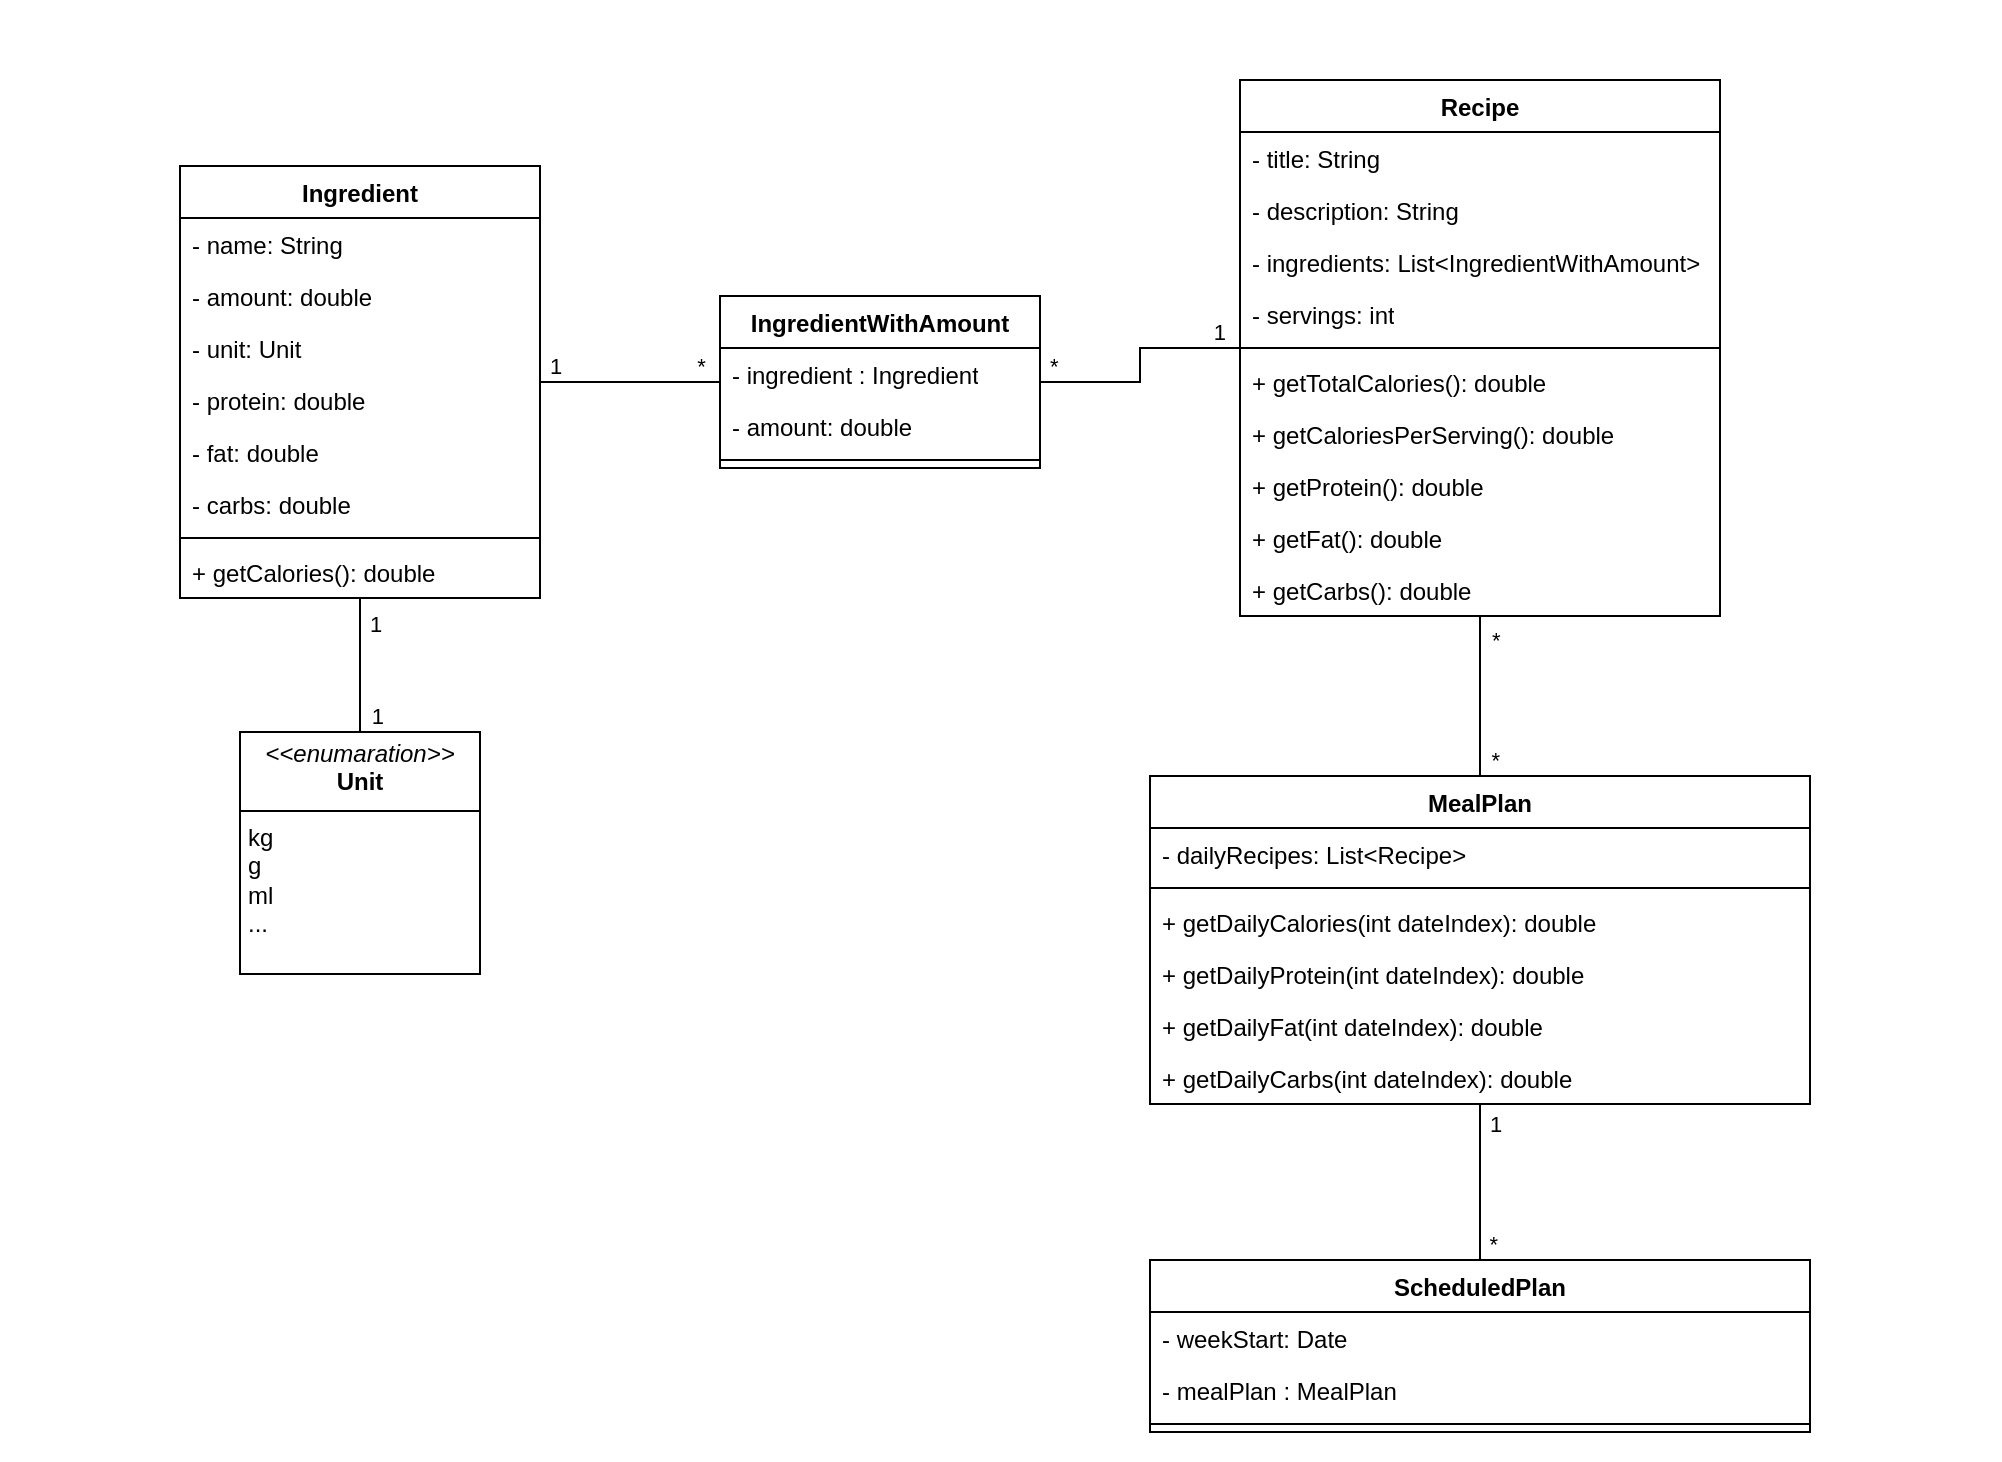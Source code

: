 <mxfile version="28.1.1">
  <diagram id="kmw0vmoJjKeNoh1Rl_1u" name="Strona-2">
    <mxGraphModel dx="2128" dy="771" grid="1" gridSize="10" guides="1" tooltips="1" connect="1" arrows="1" fold="1" page="1" pageScale="1" pageWidth="827" pageHeight="1169" math="0" shadow="0">
      <root>
        <mxCell id="0" />
        <mxCell id="1" parent="0" />
        <mxCell id="Ju2u4vSDoSm9SqkSdvkh-88" value="" style="rounded=0;whiteSpace=wrap;html=1;strokeColor=none;" vertex="1" parent="1">
          <mxGeometry x="-220" y="40" width="1000" height="730" as="geometry" />
        </mxCell>
        <mxCell id="iOSBc8FR9pX-Tii-rnxg-1" value="IngredientWithAmount" style="swimlane;fontStyle=1;align=center;verticalAlign=top;childLayout=stackLayout;horizontal=1;startSize=26;horizontalStack=0;resizeParent=1;resizeParentMax=0;resizeLast=0;collapsible=1;marginBottom=0;whiteSpace=wrap;html=1;" parent="1" vertex="1">
          <mxGeometry x="140" y="188" width="160" height="86" as="geometry" />
        </mxCell>
        <mxCell id="iOSBc8FR9pX-Tii-rnxg-2" value="&lt;div&gt;- ingredient : Ingredient&lt;/div&gt;" style="text;strokeColor=none;fillColor=none;align=left;verticalAlign=top;spacingLeft=4;spacingRight=4;overflow=hidden;rotatable=0;points=[[0,0.5],[1,0.5]];portConstraint=eastwest;whiteSpace=wrap;html=1;" parent="iOSBc8FR9pX-Tii-rnxg-1" vertex="1">
          <mxGeometry y="26" width="160" height="26" as="geometry" />
        </mxCell>
        <mxCell id="iOSBc8FR9pX-Tii-rnxg-9" value="- amount: double" style="text;strokeColor=none;fillColor=none;align=left;verticalAlign=top;spacingLeft=4;spacingRight=4;overflow=hidden;rotatable=0;points=[[0,0.5],[1,0.5]];portConstraint=eastwest;whiteSpace=wrap;html=1;" parent="iOSBc8FR9pX-Tii-rnxg-1" vertex="1">
          <mxGeometry y="52" width="160" height="26" as="geometry" />
        </mxCell>
        <mxCell id="iOSBc8FR9pX-Tii-rnxg-3" value="" style="line;strokeWidth=1;fillColor=none;align=left;verticalAlign=middle;spacingTop=-1;spacingLeft=3;spacingRight=3;rotatable=0;labelPosition=right;points=[];portConstraint=eastwest;strokeColor=inherit;" parent="iOSBc8FR9pX-Tii-rnxg-1" vertex="1">
          <mxGeometry y="78" width="160" height="8" as="geometry" />
        </mxCell>
        <mxCell id="iOSBc8FR9pX-Tii-rnxg-15" value="Recipe" style="swimlane;fontStyle=1;align=center;verticalAlign=top;childLayout=stackLayout;horizontal=1;startSize=26;horizontalStack=0;resizeParent=1;resizeParentMax=0;resizeLast=0;collapsible=1;marginBottom=0;whiteSpace=wrap;html=1;" parent="1" vertex="1">
          <mxGeometry x="400" y="80" width="240" height="268" as="geometry" />
        </mxCell>
        <mxCell id="iOSBc8FR9pX-Tii-rnxg-16" value="- title: String" style="text;strokeColor=none;fillColor=none;align=left;verticalAlign=top;spacingLeft=4;spacingRight=4;overflow=hidden;rotatable=0;points=[[0,0.5],[1,0.5]];portConstraint=eastwest;whiteSpace=wrap;html=1;" parent="iOSBc8FR9pX-Tii-rnxg-15" vertex="1">
          <mxGeometry y="26" width="240" height="26" as="geometry" />
        </mxCell>
        <mxCell id="iOSBc8FR9pX-Tii-rnxg-19" value="- description: String" style="text;strokeColor=none;fillColor=none;align=left;verticalAlign=top;spacingLeft=4;spacingRight=4;overflow=hidden;rotatable=0;points=[[0,0.5],[1,0.5]];portConstraint=eastwest;whiteSpace=wrap;html=1;" parent="iOSBc8FR9pX-Tii-rnxg-15" vertex="1">
          <mxGeometry y="52" width="240" height="26" as="geometry" />
        </mxCell>
        <mxCell id="iOSBc8FR9pX-Tii-rnxg-20" value="- ingredients: List&amp;lt;IngredientWithAmount&amp;gt;" style="text;strokeColor=none;fillColor=none;align=left;verticalAlign=top;spacingLeft=4;spacingRight=4;overflow=hidden;rotatable=0;points=[[0,0.5],[1,0.5]];portConstraint=eastwest;whiteSpace=wrap;html=1;" parent="iOSBc8FR9pX-Tii-rnxg-15" vertex="1">
          <mxGeometry y="78" width="240" height="26" as="geometry" />
        </mxCell>
        <mxCell id="iOSBc8FR9pX-Tii-rnxg-21" value="- servings: int" style="text;strokeColor=none;fillColor=none;align=left;verticalAlign=top;spacingLeft=4;spacingRight=4;overflow=hidden;rotatable=0;points=[[0,0.5],[1,0.5]];portConstraint=eastwest;whiteSpace=wrap;html=1;" parent="iOSBc8FR9pX-Tii-rnxg-15" vertex="1">
          <mxGeometry y="104" width="240" height="26" as="geometry" />
        </mxCell>
        <mxCell id="iOSBc8FR9pX-Tii-rnxg-17" value="" style="line;strokeWidth=1;fillColor=none;align=left;verticalAlign=middle;spacingTop=-1;spacingLeft=3;spacingRight=3;rotatable=0;labelPosition=right;points=[];portConstraint=eastwest;strokeColor=inherit;" parent="iOSBc8FR9pX-Tii-rnxg-15" vertex="1">
          <mxGeometry y="130" width="240" height="8" as="geometry" />
        </mxCell>
        <mxCell id="iOSBc8FR9pX-Tii-rnxg-18" value="+ getTotalCalories(): double" style="text;strokeColor=none;fillColor=none;align=left;verticalAlign=top;spacingLeft=4;spacingRight=4;overflow=hidden;rotatable=0;points=[[0,0.5],[1,0.5]];portConstraint=eastwest;whiteSpace=wrap;html=1;" parent="iOSBc8FR9pX-Tii-rnxg-15" vertex="1">
          <mxGeometry y="138" width="240" height="26" as="geometry" />
        </mxCell>
        <mxCell id="Ju2u4vSDoSm9SqkSdvkh-35" value="+ getCaloriesPerServing(): double" style="text;strokeColor=none;fillColor=none;align=left;verticalAlign=top;spacingLeft=4;spacingRight=4;overflow=hidden;rotatable=0;points=[[0,0.5],[1,0.5]];portConstraint=eastwest;whiteSpace=wrap;html=1;" vertex="1" parent="iOSBc8FR9pX-Tii-rnxg-15">
          <mxGeometry y="164" width="240" height="26" as="geometry" />
        </mxCell>
        <mxCell id="iOSBc8FR9pX-Tii-rnxg-23" value="+ getProtein(): double" style="text;strokeColor=none;fillColor=none;align=left;verticalAlign=top;spacingLeft=4;spacingRight=4;overflow=hidden;rotatable=0;points=[[0,0.5],[1,0.5]];portConstraint=eastwest;whiteSpace=wrap;html=1;" parent="iOSBc8FR9pX-Tii-rnxg-15" vertex="1">
          <mxGeometry y="190" width="240" height="26" as="geometry" />
        </mxCell>
        <mxCell id="Ju2u4vSDoSm9SqkSdvkh-37" value="+ getFat(): double" style="text;strokeColor=none;fillColor=none;align=left;verticalAlign=top;spacingLeft=4;spacingRight=4;overflow=hidden;rotatable=0;points=[[0,0.5],[1,0.5]];portConstraint=eastwest;whiteSpace=wrap;html=1;" vertex="1" parent="iOSBc8FR9pX-Tii-rnxg-15">
          <mxGeometry y="216" width="240" height="26" as="geometry" />
        </mxCell>
        <mxCell id="Ju2u4vSDoSm9SqkSdvkh-38" value="+ getCarbs(): double" style="text;strokeColor=none;fillColor=none;align=left;verticalAlign=top;spacingLeft=4;spacingRight=4;overflow=hidden;rotatable=0;points=[[0,0.5],[1,0.5]];portConstraint=eastwest;whiteSpace=wrap;html=1;" vertex="1" parent="iOSBc8FR9pX-Tii-rnxg-15">
          <mxGeometry y="242" width="240" height="26" as="geometry" />
        </mxCell>
        <mxCell id="iOSBc8FR9pX-Tii-rnxg-24" value="MealPlan" style="swimlane;fontStyle=1;align=center;verticalAlign=top;childLayout=stackLayout;horizontal=1;startSize=26;horizontalStack=0;resizeParent=1;resizeParentMax=0;resizeLast=0;collapsible=1;marginBottom=0;whiteSpace=wrap;html=1;" parent="1" vertex="1">
          <mxGeometry x="355" y="428" width="330" height="164" as="geometry" />
        </mxCell>
        <mxCell id="iOSBc8FR9pX-Tii-rnxg-26" value="- dailyRecipes: List&amp;lt;Recipe&amp;gt;&amp;nbsp;" style="text;strokeColor=none;fillColor=none;align=left;verticalAlign=top;spacingLeft=4;spacingRight=4;overflow=hidden;rotatable=0;points=[[0,0.5],[1,0.5]];portConstraint=eastwest;whiteSpace=wrap;html=1;" parent="iOSBc8FR9pX-Tii-rnxg-24" vertex="1">
          <mxGeometry y="26" width="330" height="26" as="geometry" />
        </mxCell>
        <mxCell id="iOSBc8FR9pX-Tii-rnxg-29" value="" style="line;strokeWidth=1;fillColor=none;align=left;verticalAlign=middle;spacingTop=-1;spacingLeft=3;spacingRight=3;rotatable=0;labelPosition=right;points=[];portConstraint=eastwest;strokeColor=inherit;" parent="iOSBc8FR9pX-Tii-rnxg-24" vertex="1">
          <mxGeometry y="52" width="330" height="8" as="geometry" />
        </mxCell>
        <mxCell id="iOSBc8FR9pX-Tii-rnxg-30" value="+ getDailyCalories(int dateIndex): double" style="text;strokeColor=none;fillColor=none;align=left;verticalAlign=top;spacingLeft=4;spacingRight=4;overflow=hidden;rotatable=0;points=[[0,0.5],[1,0.5]];portConstraint=eastwest;whiteSpace=wrap;html=1;" parent="iOSBc8FR9pX-Tii-rnxg-24" vertex="1">
          <mxGeometry y="60" width="330" height="26" as="geometry" />
        </mxCell>
        <mxCell id="Ju2u4vSDoSm9SqkSdvkh-50" value="+ getDailyProtein(int dateIndex): double" style="text;strokeColor=none;fillColor=none;align=left;verticalAlign=top;spacingLeft=4;spacingRight=4;overflow=hidden;rotatable=0;points=[[0,0.5],[1,0.5]];portConstraint=eastwest;whiteSpace=wrap;html=1;" vertex="1" parent="iOSBc8FR9pX-Tii-rnxg-24">
          <mxGeometry y="86" width="330" height="26" as="geometry" />
        </mxCell>
        <mxCell id="Ju2u4vSDoSm9SqkSdvkh-51" value="+ getDailyFat(int dateIndex): double" style="text;strokeColor=none;fillColor=none;align=left;verticalAlign=top;spacingLeft=4;spacingRight=4;overflow=hidden;rotatable=0;points=[[0,0.5],[1,0.5]];portConstraint=eastwest;whiteSpace=wrap;html=1;" vertex="1" parent="iOSBc8FR9pX-Tii-rnxg-24">
          <mxGeometry y="112" width="330" height="26" as="geometry" />
        </mxCell>
        <mxCell id="iOSBc8FR9pX-Tii-rnxg-31" value="+ getDailyCarbs(int dateIndex): double" style="text;strokeColor=none;fillColor=none;align=left;verticalAlign=top;spacingLeft=4;spacingRight=4;overflow=hidden;rotatable=0;points=[[0,0.5],[1,0.5]];portConstraint=eastwest;whiteSpace=wrap;html=1;" parent="iOSBc8FR9pX-Tii-rnxg-24" vertex="1">
          <mxGeometry y="138" width="330" height="26" as="geometry" />
        </mxCell>
        <mxCell id="Ju2u4vSDoSm9SqkSdvkh-24" value="&lt;p style=&quot;margin:0px;margin-top:4px;text-align:center;&quot;&gt;&lt;i&gt;&amp;lt;&amp;lt;enumaration&amp;gt;&amp;gt;&lt;/i&gt;&lt;br&gt;&lt;b&gt;Unit&lt;/b&gt;&lt;/p&gt;&lt;hr size=&quot;1&quot; style=&quot;border-style:solid;&quot;&gt;&lt;p style=&quot;margin:0px;margin-left:4px;&quot;&gt;kg&lt;/p&gt;&lt;p style=&quot;margin:0px;margin-left:4px;&quot;&gt;g&lt;/p&gt;&lt;p style=&quot;margin:0px;margin-left:4px;&quot;&gt;ml&lt;/p&gt;&lt;p style=&quot;margin:0px;margin-left:4px;&quot;&gt;...&lt;/p&gt;" style="verticalAlign=top;align=left;overflow=fill;html=1;whiteSpace=wrap;" vertex="1" parent="1">
          <mxGeometry x="-100" y="406" width="120" height="121" as="geometry" />
        </mxCell>
        <mxCell id="Ju2u4vSDoSm9SqkSdvkh-39" value="ScheduledPlan" style="swimlane;fontStyle=1;align=center;verticalAlign=top;childLayout=stackLayout;horizontal=1;startSize=26;horizontalStack=0;resizeParent=1;resizeParentMax=0;resizeLast=0;collapsible=1;marginBottom=0;whiteSpace=wrap;html=1;" vertex="1" parent="1">
          <mxGeometry x="355" y="670" width="330" height="86" as="geometry" />
        </mxCell>
        <mxCell id="Ju2u4vSDoSm9SqkSdvkh-40" value="- weekStart: Date" style="text;strokeColor=none;fillColor=none;align=left;verticalAlign=top;spacingLeft=4;spacingRight=4;overflow=hidden;rotatable=0;points=[[0,0.5],[1,0.5]];portConstraint=eastwest;whiteSpace=wrap;html=1;" vertex="1" parent="Ju2u4vSDoSm9SqkSdvkh-39">
          <mxGeometry y="26" width="330" height="26" as="geometry" />
        </mxCell>
        <mxCell id="Ju2u4vSDoSm9SqkSdvkh-41" value="- mealPlan : MealPlan" style="text;strokeColor=none;fillColor=none;align=left;verticalAlign=top;spacingLeft=4;spacingRight=4;overflow=hidden;rotatable=0;points=[[0,0.5],[1,0.5]];portConstraint=eastwest;whiteSpace=wrap;html=1;" vertex="1" parent="Ju2u4vSDoSm9SqkSdvkh-39">
          <mxGeometry y="52" width="330" height="26" as="geometry" />
        </mxCell>
        <mxCell id="Ju2u4vSDoSm9SqkSdvkh-42" value="" style="line;strokeWidth=1;fillColor=none;align=left;verticalAlign=middle;spacingTop=-1;spacingLeft=3;spacingRight=3;rotatable=0;labelPosition=right;points=[];portConstraint=eastwest;strokeColor=inherit;" vertex="1" parent="Ju2u4vSDoSm9SqkSdvkh-39">
          <mxGeometry y="78" width="330" height="8" as="geometry" />
        </mxCell>
        <mxCell id="Ju2u4vSDoSm9SqkSdvkh-54" value="Ingredient" style="swimlane;fontStyle=1;align=center;verticalAlign=top;childLayout=stackLayout;horizontal=1;startSize=26;horizontalStack=0;resizeParent=1;resizeParentMax=0;resizeLast=0;collapsible=1;marginBottom=0;whiteSpace=wrap;html=1;" vertex="1" parent="1">
          <mxGeometry x="-130" y="123" width="180" height="216" as="geometry" />
        </mxCell>
        <mxCell id="Ju2u4vSDoSm9SqkSdvkh-6" value="- name: String" style="text;strokeColor=none;fillColor=none;align=left;verticalAlign=top;spacingLeft=4;spacingRight=4;overflow=hidden;rotatable=0;points=[[0,0.5],[1,0.5]];portConstraint=eastwest;whiteSpace=wrap;html=1;" vertex="1" parent="Ju2u4vSDoSm9SqkSdvkh-54">
          <mxGeometry y="26" width="180" height="26" as="geometry" />
        </mxCell>
        <mxCell id="Ju2u4vSDoSm9SqkSdvkh-7" value="- amount: double" style="text;strokeColor=none;fillColor=none;align=left;verticalAlign=top;spacingLeft=4;spacingRight=4;overflow=hidden;rotatable=0;points=[[0,0.5],[1,0.5]];portConstraint=eastwest;whiteSpace=wrap;html=1;" vertex="1" parent="Ju2u4vSDoSm9SqkSdvkh-54">
          <mxGeometry y="52" width="180" height="26" as="geometry" />
        </mxCell>
        <mxCell id="Ju2u4vSDoSm9SqkSdvkh-8" value="- unit: Unit" style="text;strokeColor=none;fillColor=none;align=left;verticalAlign=top;spacingLeft=4;spacingRight=4;overflow=hidden;rotatable=0;points=[[0,0.5],[1,0.5]];portConstraint=eastwest;whiteSpace=wrap;html=1;" vertex="1" parent="Ju2u4vSDoSm9SqkSdvkh-54">
          <mxGeometry y="78" width="180" height="26" as="geometry" />
        </mxCell>
        <mxCell id="Ju2u4vSDoSm9SqkSdvkh-10" value="- protein: double" style="text;strokeColor=none;fillColor=none;align=left;verticalAlign=top;spacingLeft=4;spacingRight=4;overflow=hidden;rotatable=0;points=[[0,0.5],[1,0.5]];portConstraint=eastwest;whiteSpace=wrap;html=1;" vertex="1" parent="Ju2u4vSDoSm9SqkSdvkh-54">
          <mxGeometry y="104" width="180" height="26" as="geometry" />
        </mxCell>
        <mxCell id="Ju2u4vSDoSm9SqkSdvkh-11" value="- fat: double" style="text;strokeColor=none;fillColor=none;align=left;verticalAlign=top;spacingLeft=4;spacingRight=4;overflow=hidden;rotatable=0;points=[[0,0.5],[1,0.5]];portConstraint=eastwest;whiteSpace=wrap;html=1;" vertex="1" parent="Ju2u4vSDoSm9SqkSdvkh-54">
          <mxGeometry y="130" width="180" height="26" as="geometry" />
        </mxCell>
        <mxCell id="Ju2u4vSDoSm9SqkSdvkh-12" value="- carbs: double" style="text;strokeColor=none;fillColor=none;align=left;verticalAlign=top;spacingLeft=4;spacingRight=4;overflow=hidden;rotatable=0;points=[[0,0.5],[1,0.5]];portConstraint=eastwest;whiteSpace=wrap;html=1;" vertex="1" parent="Ju2u4vSDoSm9SqkSdvkh-54">
          <mxGeometry y="156" width="180" height="26" as="geometry" />
        </mxCell>
        <mxCell id="Ju2u4vSDoSm9SqkSdvkh-59" value="" style="line;strokeWidth=1;fillColor=none;align=left;verticalAlign=middle;spacingTop=-1;spacingLeft=3;spacingRight=3;rotatable=0;labelPosition=right;points=[];portConstraint=eastwest;strokeColor=inherit;" vertex="1" parent="Ju2u4vSDoSm9SqkSdvkh-54">
          <mxGeometry y="182" width="180" height="8" as="geometry" />
        </mxCell>
        <mxCell id="Ju2u4vSDoSm9SqkSdvkh-60" value="+ getCalories(): double" style="text;strokeColor=none;fillColor=none;align=left;verticalAlign=top;spacingLeft=4;spacingRight=4;overflow=hidden;rotatable=0;points=[[0,0.5],[1,0.5]];portConstraint=eastwest;whiteSpace=wrap;html=1;" vertex="1" parent="Ju2u4vSDoSm9SqkSdvkh-54">
          <mxGeometry y="190" width="180" height="26" as="geometry" />
        </mxCell>
        <mxCell id="Ju2u4vSDoSm9SqkSdvkh-72" value="" style="endArrow=none;html=1;edgeStyle=orthogonalEdgeStyle;rounded=0;" edge="1" parent="1" source="Ju2u4vSDoSm9SqkSdvkh-54" target="iOSBc8FR9pX-Tii-rnxg-1">
          <mxGeometry relative="1" as="geometry">
            <mxPoint x="50" y="230" as="sourcePoint" />
            <mxPoint x="180" y="120" as="targetPoint" />
          </mxGeometry>
        </mxCell>
        <mxCell id="Ju2u4vSDoSm9SqkSdvkh-73" value="&amp;nbsp;1&amp;nbsp;" style="edgeLabel;resizable=0;html=1;align=left;verticalAlign=bottom;" connectable="0" vertex="1" parent="Ju2u4vSDoSm9SqkSdvkh-72">
          <mxGeometry x="-1" relative="1" as="geometry" />
        </mxCell>
        <mxCell id="Ju2u4vSDoSm9SqkSdvkh-74" value="*&amp;nbsp;" style="edgeLabel;resizable=0;html=1;align=right;verticalAlign=bottom;" connectable="0" vertex="1" parent="Ju2u4vSDoSm9SqkSdvkh-72">
          <mxGeometry x="1" relative="1" as="geometry">
            <mxPoint x="-4" as="offset" />
          </mxGeometry>
        </mxCell>
        <mxCell id="Ju2u4vSDoSm9SqkSdvkh-76" value="" style="endArrow=none;html=1;edgeStyle=orthogonalEdgeStyle;rounded=0;" edge="1" parent="1" source="Ju2u4vSDoSm9SqkSdvkh-54" target="Ju2u4vSDoSm9SqkSdvkh-24">
          <mxGeometry relative="1" as="geometry">
            <mxPoint x="80" y="392.5" as="sourcePoint" />
            <mxPoint x="240" y="392.5" as="targetPoint" />
          </mxGeometry>
        </mxCell>
        <mxCell id="Ju2u4vSDoSm9SqkSdvkh-77" value="&amp;nbsp;1" style="edgeLabel;resizable=0;html=1;align=left;verticalAlign=bottom;" connectable="0" vertex="1" parent="Ju2u4vSDoSm9SqkSdvkh-76">
          <mxGeometry x="-1" relative="1" as="geometry">
            <mxPoint y="21" as="offset" />
          </mxGeometry>
        </mxCell>
        <mxCell id="Ju2u4vSDoSm9SqkSdvkh-78" value="1" style="edgeLabel;resizable=0;html=1;align=right;verticalAlign=bottom;" connectable="0" vertex="1" parent="Ju2u4vSDoSm9SqkSdvkh-76">
          <mxGeometry x="1" relative="1" as="geometry">
            <mxPoint x="12" as="offset" />
          </mxGeometry>
        </mxCell>
        <mxCell id="Ju2u4vSDoSm9SqkSdvkh-79" value="" style="endArrow=none;html=1;edgeStyle=orthogonalEdgeStyle;rounded=0;" edge="1" parent="1" source="iOSBc8FR9pX-Tii-rnxg-1" target="iOSBc8FR9pX-Tii-rnxg-15">
          <mxGeometry relative="1" as="geometry">
            <mxPoint x="320" y="430" as="sourcePoint" />
            <mxPoint x="480" y="430" as="targetPoint" />
          </mxGeometry>
        </mxCell>
        <mxCell id="Ju2u4vSDoSm9SqkSdvkh-80" value="&amp;nbsp;*" style="edgeLabel;resizable=0;html=1;align=left;verticalAlign=bottom;" connectable="0" vertex="1" parent="Ju2u4vSDoSm9SqkSdvkh-79">
          <mxGeometry x="-1" relative="1" as="geometry" />
        </mxCell>
        <mxCell id="Ju2u4vSDoSm9SqkSdvkh-81" value="1&amp;nbsp;" style="edgeLabel;resizable=0;html=1;align=right;verticalAlign=bottom;" connectable="0" vertex="1" parent="Ju2u4vSDoSm9SqkSdvkh-79">
          <mxGeometry x="1" relative="1" as="geometry">
            <mxPoint x="-4" as="offset" />
          </mxGeometry>
        </mxCell>
        <mxCell id="Ju2u4vSDoSm9SqkSdvkh-82" value="" style="endArrow=none;html=1;edgeStyle=orthogonalEdgeStyle;rounded=0;" edge="1" parent="1" source="iOSBc8FR9pX-Tii-rnxg-15" target="iOSBc8FR9pX-Tii-rnxg-24">
          <mxGeometry relative="1" as="geometry">
            <mxPoint x="320" y="430" as="sourcePoint" />
            <mxPoint x="480" y="430" as="targetPoint" />
          </mxGeometry>
        </mxCell>
        <mxCell id="Ju2u4vSDoSm9SqkSdvkh-83" value="&amp;nbsp;*" style="edgeLabel;resizable=0;html=1;align=left;verticalAlign=bottom;" connectable="0" vertex="1" parent="Ju2u4vSDoSm9SqkSdvkh-82">
          <mxGeometry x="-1" relative="1" as="geometry">
            <mxPoint x="1" y="20" as="offset" />
          </mxGeometry>
        </mxCell>
        <mxCell id="Ju2u4vSDoSm9SqkSdvkh-84" value="*" style="edgeLabel;resizable=0;html=1;align=right;verticalAlign=bottom;" connectable="0" vertex="1" parent="Ju2u4vSDoSm9SqkSdvkh-82">
          <mxGeometry x="1" relative="1" as="geometry">
            <mxPoint x="10" as="offset" />
          </mxGeometry>
        </mxCell>
        <mxCell id="Ju2u4vSDoSm9SqkSdvkh-85" value="" style="endArrow=none;html=1;edgeStyle=orthogonalEdgeStyle;rounded=0;" edge="1" parent="1" source="iOSBc8FR9pX-Tii-rnxg-24" target="Ju2u4vSDoSm9SqkSdvkh-39">
          <mxGeometry relative="1" as="geometry">
            <mxPoint x="320" y="490" as="sourcePoint" />
            <mxPoint x="480" y="490" as="targetPoint" />
          </mxGeometry>
        </mxCell>
        <mxCell id="Ju2u4vSDoSm9SqkSdvkh-86" value="&amp;nbsp;1" style="edgeLabel;resizable=0;html=1;align=left;verticalAlign=bottom;" connectable="0" vertex="1" parent="Ju2u4vSDoSm9SqkSdvkh-85">
          <mxGeometry x="-1" relative="1" as="geometry">
            <mxPoint y="18" as="offset" />
          </mxGeometry>
        </mxCell>
        <mxCell id="Ju2u4vSDoSm9SqkSdvkh-87" value="*" style="edgeLabel;resizable=0;html=1;align=right;verticalAlign=bottom;" connectable="0" vertex="1" parent="Ju2u4vSDoSm9SqkSdvkh-85">
          <mxGeometry x="1" relative="1" as="geometry">
            <mxPoint x="9" as="offset" />
          </mxGeometry>
        </mxCell>
      </root>
    </mxGraphModel>
  </diagram>
</mxfile>
